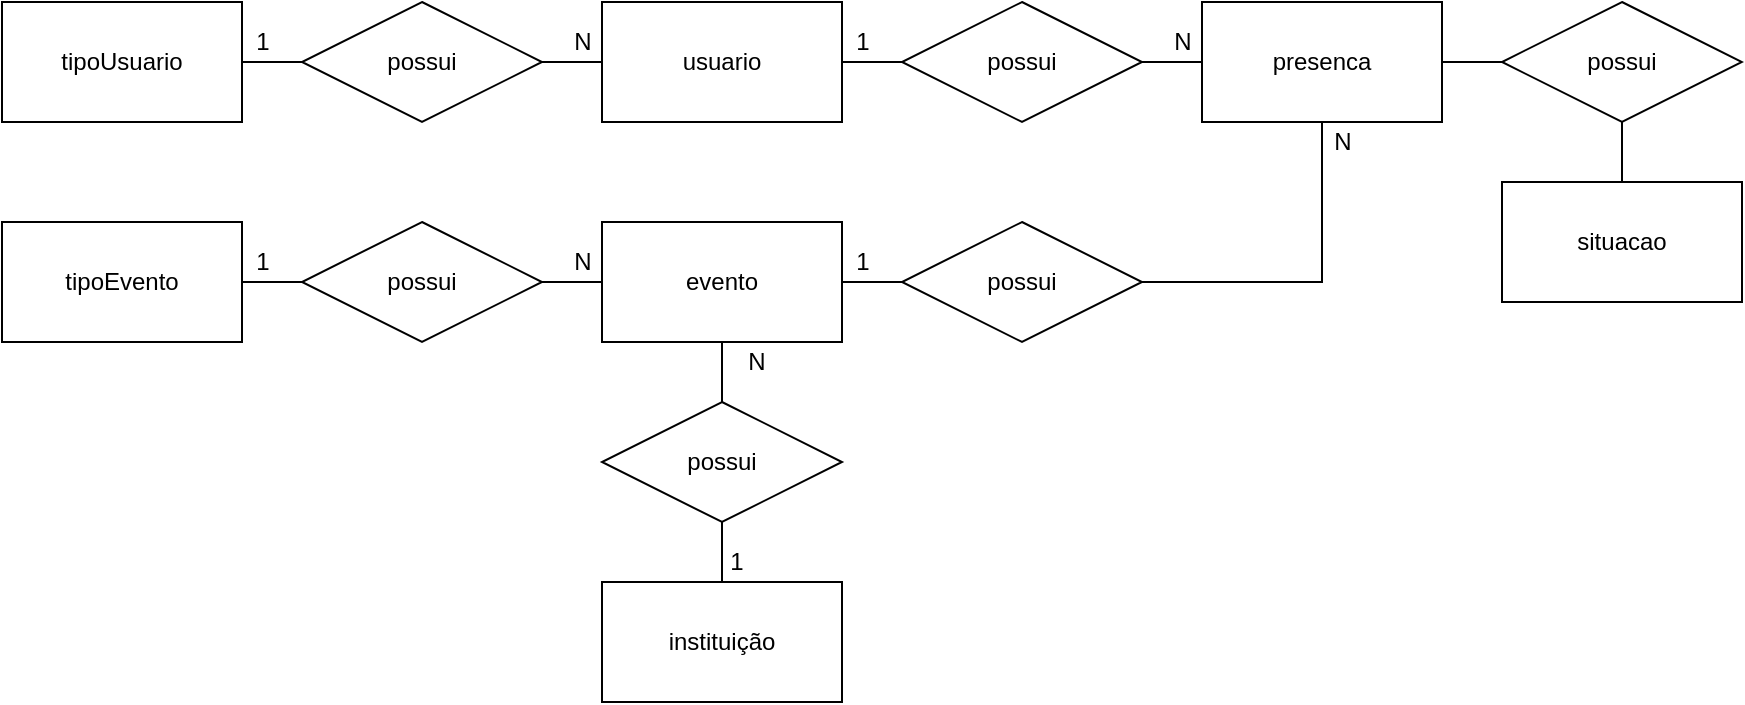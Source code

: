 <mxfile version="14.9.7" type="device" pages="2"><diagram id="OVCBYXw9GIS0_Fwpm_aB" name="Conceitual"><mxGraphModel dx="1865" dy="1748" grid="1" gridSize="10" guides="1" tooltips="1" connect="1" arrows="1" fold="1" page="1" pageScale="1" pageWidth="827" pageHeight="1169" math="0" shadow="0"><root><mxCell id="0"/><mxCell id="1" parent="0"/><mxCell id="I7PCvcu29CiLk2IjGorm-7" style="edgeStyle=orthogonalEdgeStyle;rounded=0;orthogonalLoop=1;jettySize=auto;html=1;startArrow=none;startFill=0;endArrow=none;endFill=0;" edge="1" parent="1" source="I7PCvcu29CiLk2IjGorm-1" target="I7PCvcu29CiLk2IjGorm-3"><mxGeometry relative="1" as="geometry"/></mxCell><mxCell id="I7PCvcu29CiLk2IjGorm-1" value="tipoUsuario" style="rounded=0;whiteSpace=wrap;html=1;" vertex="1" parent="1"><mxGeometry x="-780" y="-1030" width="120" height="60" as="geometry"/></mxCell><mxCell id="I7PCvcu29CiLk2IjGorm-21" style="edgeStyle=orthogonalEdgeStyle;rounded=0;orthogonalLoop=1;jettySize=auto;html=1;startArrow=none;startFill=0;endArrow=none;endFill=0;" edge="1" parent="1" source="I7PCvcu29CiLk2IjGorm-2" target="I7PCvcu29CiLk2IjGorm-18"><mxGeometry relative="1" as="geometry"/></mxCell><mxCell id="I7PCvcu29CiLk2IjGorm-2" value="usuario" style="rounded=0;whiteSpace=wrap;html=1;" vertex="1" parent="1"><mxGeometry x="-480" y="-1030" width="120" height="60" as="geometry"/></mxCell><mxCell id="I7PCvcu29CiLk2IjGorm-5" style="edgeStyle=orthogonalEdgeStyle;rounded=0;orthogonalLoop=1;jettySize=auto;html=1;endArrow=none;endFill=0;" edge="1" parent="1" source="I7PCvcu29CiLk2IjGorm-3" target="I7PCvcu29CiLk2IjGorm-2"><mxGeometry relative="1" as="geometry"/></mxCell><mxCell id="I7PCvcu29CiLk2IjGorm-3" value="possui" style="shape=rhombus;perimeter=rhombusPerimeter;whiteSpace=wrap;html=1;align=center;" vertex="1" parent="1"><mxGeometry x="-630" y="-1030" width="120" height="60" as="geometry"/></mxCell><mxCell id="I7PCvcu29CiLk2IjGorm-11" style="edgeStyle=orthogonalEdgeStyle;rounded=0;orthogonalLoop=1;jettySize=auto;html=1;entryX=0;entryY=0.5;entryDx=0;entryDy=0;startArrow=none;startFill=0;endArrow=none;endFill=0;" edge="1" parent="1" source="I7PCvcu29CiLk2IjGorm-8" target="I7PCvcu29CiLk2IjGorm-9"><mxGeometry relative="1" as="geometry"/></mxCell><mxCell id="I7PCvcu29CiLk2IjGorm-8" value="tipoEvento" style="rounded=0;whiteSpace=wrap;html=1;" vertex="1" parent="1"><mxGeometry x="-780" y="-920" width="120" height="60" as="geometry"/></mxCell><mxCell id="I7PCvcu29CiLk2IjGorm-12" style="edgeStyle=orthogonalEdgeStyle;rounded=0;orthogonalLoop=1;jettySize=auto;html=1;startArrow=none;startFill=0;endArrow=none;endFill=0;" edge="1" parent="1" source="I7PCvcu29CiLk2IjGorm-9" target="I7PCvcu29CiLk2IjGorm-10"><mxGeometry relative="1" as="geometry"/></mxCell><mxCell id="I7PCvcu29CiLk2IjGorm-9" value="possui" style="shape=rhombus;perimeter=rhombusPerimeter;whiteSpace=wrap;html=1;align=center;" vertex="1" parent="1"><mxGeometry x="-630" y="-920" width="120" height="60" as="geometry"/></mxCell><mxCell id="I7PCvcu29CiLk2IjGorm-16" style="edgeStyle=orthogonalEdgeStyle;rounded=0;orthogonalLoop=1;jettySize=auto;html=1;startArrow=none;startFill=0;endArrow=none;endFill=0;" edge="1" parent="1" source="I7PCvcu29CiLk2IjGorm-10" target="I7PCvcu29CiLk2IjGorm-13"><mxGeometry relative="1" as="geometry"/></mxCell><mxCell id="I7PCvcu29CiLk2IjGorm-22" style="edgeStyle=orthogonalEdgeStyle;rounded=0;orthogonalLoop=1;jettySize=auto;html=1;startArrow=none;startFill=0;endArrow=none;endFill=0;" edge="1" parent="1" source="I7PCvcu29CiLk2IjGorm-10" target="I7PCvcu29CiLk2IjGorm-19"><mxGeometry relative="1" as="geometry"/></mxCell><mxCell id="I7PCvcu29CiLk2IjGorm-10" value="evento" style="rounded=0;whiteSpace=wrap;html=1;" vertex="1" parent="1"><mxGeometry x="-480" y="-920" width="120" height="60" as="geometry"/></mxCell><mxCell id="I7PCvcu29CiLk2IjGorm-17" style="edgeStyle=orthogonalEdgeStyle;rounded=0;orthogonalLoop=1;jettySize=auto;html=1;startArrow=none;startFill=0;endArrow=none;endFill=0;" edge="1" parent="1" source="I7PCvcu29CiLk2IjGorm-13" target="I7PCvcu29CiLk2IjGorm-14"><mxGeometry relative="1" as="geometry"/></mxCell><mxCell id="I7PCvcu29CiLk2IjGorm-13" value="possui" style="shape=rhombus;perimeter=rhombusPerimeter;whiteSpace=wrap;html=1;align=center;" vertex="1" parent="1"><mxGeometry x="-480" y="-830" width="120" height="60" as="geometry"/></mxCell><mxCell id="I7PCvcu29CiLk2IjGorm-14" value="instituição" style="rounded=0;whiteSpace=wrap;html=1;" vertex="1" parent="1"><mxGeometry x="-480" y="-740" width="120" height="60" as="geometry"/></mxCell><mxCell id="I7PCvcu29CiLk2IjGorm-24" style="edgeStyle=orthogonalEdgeStyle;rounded=0;orthogonalLoop=1;jettySize=auto;html=1;startArrow=none;startFill=0;endArrow=none;endFill=0;" edge="1" parent="1" source="I7PCvcu29CiLk2IjGorm-18" target="I7PCvcu29CiLk2IjGorm-23"><mxGeometry relative="1" as="geometry"/></mxCell><mxCell id="I7PCvcu29CiLk2IjGorm-18" value="possui" style="shape=rhombus;perimeter=rhombusPerimeter;whiteSpace=wrap;html=1;align=center;" vertex="1" parent="1"><mxGeometry x="-330" y="-1030" width="120" height="60" as="geometry"/></mxCell><mxCell id="I7PCvcu29CiLk2IjGorm-19" value="possui" style="shape=rhombus;perimeter=rhombusPerimeter;whiteSpace=wrap;html=1;align=center;" vertex="1" parent="1"><mxGeometry x="-330" y="-920" width="120" height="60" as="geometry"/></mxCell><mxCell id="I7PCvcu29CiLk2IjGorm-25" style="edgeStyle=orthogonalEdgeStyle;rounded=0;orthogonalLoop=1;jettySize=auto;html=1;entryX=1;entryY=0.5;entryDx=0;entryDy=0;startArrow=none;startFill=0;endArrow=none;endFill=0;" edge="1" parent="1" source="I7PCvcu29CiLk2IjGorm-23" target="I7PCvcu29CiLk2IjGorm-19"><mxGeometry relative="1" as="geometry"><Array as="points"><mxPoint x="-120" y="-890"/></Array></mxGeometry></mxCell><mxCell id="I7PCvcu29CiLk2IjGorm-38" style="edgeStyle=orthogonalEdgeStyle;rounded=0;orthogonalLoop=1;jettySize=auto;html=1;startArrow=none;startFill=0;endArrow=none;endFill=0;" edge="1" parent="1" source="I7PCvcu29CiLk2IjGorm-23" target="I7PCvcu29CiLk2IjGorm-36"><mxGeometry relative="1" as="geometry"/></mxCell><mxCell id="I7PCvcu29CiLk2IjGorm-23" value="presenca" style="rounded=0;whiteSpace=wrap;html=1;" vertex="1" parent="1"><mxGeometry x="-180" y="-1030" width="120" height="60" as="geometry"/></mxCell><mxCell id="I7PCvcu29CiLk2IjGorm-26" value="1" style="text;html=1;align=center;verticalAlign=middle;resizable=0;points=[];autosize=1;strokeColor=none;" vertex="1" parent="1"><mxGeometry x="-660" y="-1020" width="20" height="20" as="geometry"/></mxCell><mxCell id="I7PCvcu29CiLk2IjGorm-27" value="1" style="text;html=1;align=center;verticalAlign=middle;resizable=0;points=[];autosize=1;strokeColor=none;" vertex="1" parent="1"><mxGeometry x="-660" y="-910" width="20" height="20" as="geometry"/></mxCell><mxCell id="I7PCvcu29CiLk2IjGorm-28" value="1" style="text;html=1;align=center;verticalAlign=middle;resizable=0;points=[];autosize=1;strokeColor=none;" vertex="1" parent="1"><mxGeometry x="-360" y="-1020" width="20" height="20" as="geometry"/></mxCell><mxCell id="I7PCvcu29CiLk2IjGorm-29" value="1" style="text;html=1;align=center;verticalAlign=middle;resizable=0;points=[];autosize=1;strokeColor=none;" vertex="1" parent="1"><mxGeometry x="-423" y="-760" width="20" height="20" as="geometry"/></mxCell><mxCell id="I7PCvcu29CiLk2IjGorm-30" value="1" style="text;html=1;align=center;verticalAlign=middle;resizable=0;points=[];autosize=1;strokeColor=none;" vertex="1" parent="1"><mxGeometry x="-360" y="-910" width="20" height="20" as="geometry"/></mxCell><mxCell id="I7PCvcu29CiLk2IjGorm-31" value="N" style="text;html=1;align=center;verticalAlign=middle;resizable=0;points=[];autosize=1;strokeColor=none;" vertex="1" parent="1"><mxGeometry x="-500" y="-1020" width="20" height="20" as="geometry"/></mxCell><mxCell id="I7PCvcu29CiLk2IjGorm-32" value="N" style="text;html=1;align=center;verticalAlign=middle;resizable=0;points=[];autosize=1;strokeColor=none;" vertex="1" parent="1"><mxGeometry x="-500" y="-910" width="20" height="20" as="geometry"/></mxCell><mxCell id="I7PCvcu29CiLk2IjGorm-33" value="N" style="text;html=1;align=center;verticalAlign=middle;resizable=0;points=[];autosize=1;strokeColor=none;" vertex="1" parent="1"><mxGeometry x="-200" y="-1020" width="20" height="20" as="geometry"/></mxCell><mxCell id="I7PCvcu29CiLk2IjGorm-34" value="N" style="text;html=1;align=center;verticalAlign=middle;resizable=0;points=[];autosize=1;strokeColor=none;" vertex="1" parent="1"><mxGeometry x="-120" y="-970" width="20" height="20" as="geometry"/></mxCell><mxCell id="I7PCvcu29CiLk2IjGorm-35" value="N" style="text;html=1;align=center;verticalAlign=middle;resizable=0;points=[];autosize=1;strokeColor=none;" vertex="1" parent="1"><mxGeometry x="-413" y="-860" width="20" height="20" as="geometry"/></mxCell><mxCell id="I7PCvcu29CiLk2IjGorm-41" style="edgeStyle=orthogonalEdgeStyle;rounded=0;orthogonalLoop=1;jettySize=auto;html=1;entryX=0.5;entryY=0;entryDx=0;entryDy=0;startArrow=none;startFill=0;endArrow=none;endFill=0;" edge="1" parent="1" source="I7PCvcu29CiLk2IjGorm-36" target="I7PCvcu29CiLk2IjGorm-37"><mxGeometry relative="1" as="geometry"/></mxCell><mxCell id="I7PCvcu29CiLk2IjGorm-36" value="possui" style="shape=rhombus;perimeter=rhombusPerimeter;whiteSpace=wrap;html=1;align=center;" vertex="1" parent="1"><mxGeometry x="-30" y="-1030" width="120" height="60" as="geometry"/></mxCell><mxCell id="I7PCvcu29CiLk2IjGorm-37" value="situacao" style="rounded=0;whiteSpace=wrap;html=1;" vertex="1" parent="1"><mxGeometry x="-30" y="-940" width="120" height="60" as="geometry"/></mxCell></root></mxGraphModel></diagram><diagram id="pmMowxB2CJDX6UF_KXZ-" name="Lógico"><mxGraphModel dx="1038" dy="579" grid="1" gridSize="10" guides="1" tooltips="1" connect="1" arrows="1" fold="1" page="1" pageScale="1" pageWidth="827" pageHeight="1169" math="0" shadow="0"><root><mxCell id="acfCEsJyrMvzLSoOo8cJ-0"/><mxCell id="acfCEsJyrMvzLSoOo8cJ-1" parent="acfCEsJyrMvzLSoOo8cJ-0"/><mxCell id="M2dibJpY7dbZSWDyvxtw-0" value="tipoUsuario" style="shape=table;startSize=30;container=1;collapsible=1;childLayout=tableLayout;fixedRows=1;rowLines=0;fontStyle=1;align=center;resizeLast=1;" vertex="1" parent="acfCEsJyrMvzLSoOo8cJ-1"><mxGeometry x="60" y="80" width="180" height="100" as="geometry"/></mxCell><mxCell id="M2dibJpY7dbZSWDyvxtw-1" value="" style="shape=partialRectangle;collapsible=0;dropTarget=0;pointerEvents=0;fillColor=none;top=0;left=0;bottom=1;right=0;points=[[0,0.5],[1,0.5]];portConstraint=eastwest;" vertex="1" parent="M2dibJpY7dbZSWDyvxtw-0"><mxGeometry y="30" width="180" height="30" as="geometry"/></mxCell><mxCell id="M2dibJpY7dbZSWDyvxtw-2" value="PK" style="shape=partialRectangle;connectable=0;fillColor=none;top=0;left=0;bottom=0;right=0;fontStyle=1;overflow=hidden;" vertex="1" parent="M2dibJpY7dbZSWDyvxtw-1"><mxGeometry width="30" height="30" as="geometry"/></mxCell><mxCell id="M2dibJpY7dbZSWDyvxtw-3" value="idTipoUsuario" style="shape=partialRectangle;connectable=0;fillColor=none;top=0;left=0;bottom=0;right=0;align=left;spacingLeft=6;fontStyle=5;overflow=hidden;" vertex="1" parent="M2dibJpY7dbZSWDyvxtw-1"><mxGeometry x="30" width="150" height="30" as="geometry"/></mxCell><mxCell id="M2dibJpY7dbZSWDyvxtw-4" value="" style="shape=partialRectangle;collapsible=0;dropTarget=0;pointerEvents=0;fillColor=none;top=0;left=0;bottom=0;right=0;points=[[0,0.5],[1,0.5]];portConstraint=eastwest;" vertex="1" parent="M2dibJpY7dbZSWDyvxtw-0"><mxGeometry y="60" width="180" height="30" as="geometry"/></mxCell><mxCell id="M2dibJpY7dbZSWDyvxtw-5" value="" style="shape=partialRectangle;connectable=0;fillColor=none;top=0;left=0;bottom=0;right=0;editable=1;overflow=hidden;" vertex="1" parent="M2dibJpY7dbZSWDyvxtw-4"><mxGeometry width="30" height="30" as="geometry"/></mxCell><mxCell id="M2dibJpY7dbZSWDyvxtw-6" value="tituloUsuario" style="shape=partialRectangle;connectable=0;fillColor=none;top=0;left=0;bottom=0;right=0;align=left;spacingLeft=6;overflow=hidden;" vertex="1" parent="M2dibJpY7dbZSWDyvxtw-4"><mxGeometry x="30" width="150" height="30" as="geometry"/></mxCell><mxCell id="M2dibJpY7dbZSWDyvxtw-13" value="usuario" style="shape=table;startSize=30;container=1;collapsible=1;childLayout=tableLayout;fixedRows=1;rowLines=0;fontStyle=1;align=center;resizeLast=1;" vertex="1" parent="acfCEsJyrMvzLSoOo8cJ-1"><mxGeometry x="280" y="80" width="180" height="190" as="geometry"/></mxCell><mxCell id="M2dibJpY7dbZSWDyvxtw-14" value="" style="shape=partialRectangle;collapsible=0;dropTarget=0;pointerEvents=0;fillColor=none;top=0;left=0;bottom=1;right=0;points=[[0,0.5],[1,0.5]];portConstraint=eastwest;" vertex="1" parent="M2dibJpY7dbZSWDyvxtw-13"><mxGeometry y="30" width="180" height="30" as="geometry"/></mxCell><mxCell id="M2dibJpY7dbZSWDyvxtw-15" value="PK" style="shape=partialRectangle;connectable=0;fillColor=none;top=0;left=0;bottom=0;right=0;fontStyle=1;overflow=hidden;" vertex="1" parent="M2dibJpY7dbZSWDyvxtw-14"><mxGeometry width="30" height="30" as="geometry"/></mxCell><mxCell id="M2dibJpY7dbZSWDyvxtw-16" value="idUsuario" style="shape=partialRectangle;connectable=0;fillColor=none;top=0;left=0;bottom=0;right=0;align=left;spacingLeft=6;fontStyle=5;overflow=hidden;" vertex="1" parent="M2dibJpY7dbZSWDyvxtw-14"><mxGeometry x="30" width="150" height="30" as="geometry"/></mxCell><mxCell id="M2dibJpY7dbZSWDyvxtw-26" style="shape=partialRectangle;collapsible=0;dropTarget=0;pointerEvents=0;fillColor=none;top=0;left=0;bottom=1;right=0;points=[[0,0.5],[1,0.5]];portConstraint=eastwest;" vertex="1" parent="M2dibJpY7dbZSWDyvxtw-13"><mxGeometry y="60" width="180" height="30" as="geometry"/></mxCell><mxCell id="M2dibJpY7dbZSWDyvxtw-27" value="FK" style="shape=partialRectangle;connectable=0;fillColor=none;top=0;left=0;bottom=0;right=0;fontStyle=1;overflow=hidden;" vertex="1" parent="M2dibJpY7dbZSWDyvxtw-26"><mxGeometry width="30" height="30" as="geometry"/></mxCell><mxCell id="M2dibJpY7dbZSWDyvxtw-28" value="idTipoUsuario" style="shape=partialRectangle;connectable=0;fillColor=none;top=0;left=0;bottom=0;right=0;align=left;spacingLeft=6;fontStyle=5;overflow=hidden;" vertex="1" parent="M2dibJpY7dbZSWDyvxtw-26"><mxGeometry x="30" width="150" height="30" as="geometry"/></mxCell><mxCell id="M2dibJpY7dbZSWDyvxtw-17" value="" style="shape=partialRectangle;collapsible=0;dropTarget=0;pointerEvents=0;fillColor=none;top=0;left=0;bottom=0;right=0;points=[[0,0.5],[1,0.5]];portConstraint=eastwest;" vertex="1" parent="M2dibJpY7dbZSWDyvxtw-13"><mxGeometry y="90" width="180" height="30" as="geometry"/></mxCell><mxCell id="M2dibJpY7dbZSWDyvxtw-18" value="" style="shape=partialRectangle;connectable=0;fillColor=none;top=0;left=0;bottom=0;right=0;editable=1;overflow=hidden;" vertex="1" parent="M2dibJpY7dbZSWDyvxtw-17"><mxGeometry width="30" height="30" as="geometry"/></mxCell><mxCell id="M2dibJpY7dbZSWDyvxtw-19" value="nomeUsuario" style="shape=partialRectangle;connectable=0;fillColor=none;top=0;left=0;bottom=0;right=0;align=left;spacingLeft=6;overflow=hidden;" vertex="1" parent="M2dibJpY7dbZSWDyvxtw-17"><mxGeometry x="30" width="150" height="30" as="geometry"/></mxCell><mxCell id="M2dibJpY7dbZSWDyvxtw-20" value="" style="shape=partialRectangle;collapsible=0;dropTarget=0;pointerEvents=0;fillColor=none;top=0;left=0;bottom=0;right=0;points=[[0,0.5],[1,0.5]];portConstraint=eastwest;" vertex="1" parent="M2dibJpY7dbZSWDyvxtw-13"><mxGeometry y="120" width="180" height="30" as="geometry"/></mxCell><mxCell id="M2dibJpY7dbZSWDyvxtw-21" value="" style="shape=partialRectangle;connectable=0;fillColor=none;top=0;left=0;bottom=0;right=0;editable=1;overflow=hidden;" vertex="1" parent="M2dibJpY7dbZSWDyvxtw-20"><mxGeometry width="30" height="30" as="geometry"/></mxCell><mxCell id="M2dibJpY7dbZSWDyvxtw-22" value="email" style="shape=partialRectangle;connectable=0;fillColor=none;top=0;left=0;bottom=0;right=0;align=left;spacingLeft=6;overflow=hidden;" vertex="1" parent="M2dibJpY7dbZSWDyvxtw-20"><mxGeometry x="30" width="150" height="30" as="geometry"/></mxCell><mxCell id="M2dibJpY7dbZSWDyvxtw-23" value="" style="shape=partialRectangle;collapsible=0;dropTarget=0;pointerEvents=0;fillColor=none;top=0;left=0;bottom=0;right=0;points=[[0,0.5],[1,0.5]];portConstraint=eastwest;" vertex="1" parent="M2dibJpY7dbZSWDyvxtw-13"><mxGeometry y="150" width="180" height="30" as="geometry"/></mxCell><mxCell id="M2dibJpY7dbZSWDyvxtw-24" value="" style="shape=partialRectangle;connectable=0;fillColor=none;top=0;left=0;bottom=0;right=0;editable=1;overflow=hidden;" vertex="1" parent="M2dibJpY7dbZSWDyvxtw-23"><mxGeometry width="30" height="30" as="geometry"/></mxCell><mxCell id="M2dibJpY7dbZSWDyvxtw-25" value="senha" style="shape=partialRectangle;connectable=0;fillColor=none;top=0;left=0;bottom=0;right=0;align=left;spacingLeft=6;overflow=hidden;" vertex="1" parent="M2dibJpY7dbZSWDyvxtw-23"><mxGeometry x="30" width="150" height="30" as="geometry"/></mxCell><mxCell id="M2dibJpY7dbZSWDyvxtw-29" value="presenca" style="shape=table;startSize=30;container=1;collapsible=1;childLayout=tableLayout;fixedRows=1;rowLines=0;fontStyle=1;align=center;resizeLast=1;" vertex="1" parent="acfCEsJyrMvzLSoOo8cJ-1"><mxGeometry x="510" y="80" width="180" height="160" as="geometry"/></mxCell><mxCell id="M2dibJpY7dbZSWDyvxtw-30" value="" style="shape=partialRectangle;collapsible=0;dropTarget=0;pointerEvents=0;fillColor=none;top=0;left=0;bottom=1;right=0;points=[[0,0.5],[1,0.5]];portConstraint=eastwest;" vertex="1" parent="M2dibJpY7dbZSWDyvxtw-29"><mxGeometry y="30" width="180" height="30" as="geometry"/></mxCell><mxCell id="M2dibJpY7dbZSWDyvxtw-31" value="PK" style="shape=partialRectangle;connectable=0;fillColor=none;top=0;left=0;bottom=0;right=0;fontStyle=1;overflow=hidden;" vertex="1" parent="M2dibJpY7dbZSWDyvxtw-30"><mxGeometry width="30" height="30" as="geometry"/></mxCell><mxCell id="M2dibJpY7dbZSWDyvxtw-32" value="idTipoUsuario" style="shape=partialRectangle;connectable=0;fillColor=none;top=0;left=0;bottom=0;right=0;align=left;spacingLeft=6;fontStyle=5;overflow=hidden;" vertex="1" parent="M2dibJpY7dbZSWDyvxtw-30"><mxGeometry x="30" width="150" height="30" as="geometry"/></mxCell><mxCell id="M2dibJpY7dbZSWDyvxtw-83" style="shape=partialRectangle;collapsible=0;dropTarget=0;pointerEvents=0;fillColor=none;top=0;left=0;bottom=1;right=0;points=[[0,0.5],[1,0.5]];portConstraint=eastwest;" vertex="1" parent="M2dibJpY7dbZSWDyvxtw-29"><mxGeometry y="60" width="180" height="30" as="geometry"/></mxCell><mxCell id="M2dibJpY7dbZSWDyvxtw-84" value="FK" style="shape=partialRectangle;connectable=0;fillColor=none;top=0;left=0;bottom=0;right=0;fontStyle=1;overflow=hidden;" vertex="1" parent="M2dibJpY7dbZSWDyvxtw-83"><mxGeometry width="30" height="30" as="geometry"/></mxCell><mxCell id="M2dibJpY7dbZSWDyvxtw-85" value="idUsuario" style="shape=partialRectangle;connectable=0;fillColor=none;top=0;left=0;bottom=0;right=0;align=left;spacingLeft=6;fontStyle=5;overflow=hidden;" vertex="1" parent="M2dibJpY7dbZSWDyvxtw-83"><mxGeometry x="30" width="150" height="30" as="geometry"/></mxCell><mxCell id="M2dibJpY7dbZSWDyvxtw-86" style="shape=partialRectangle;collapsible=0;dropTarget=0;pointerEvents=0;fillColor=none;top=0;left=0;bottom=1;right=0;points=[[0,0.5],[1,0.5]];portConstraint=eastwest;" vertex="1" parent="M2dibJpY7dbZSWDyvxtw-29"><mxGeometry y="90" width="180" height="30" as="geometry"/></mxCell><mxCell id="M2dibJpY7dbZSWDyvxtw-87" value="FK" style="shape=partialRectangle;connectable=0;fillColor=none;top=0;left=0;bottom=0;right=0;fontStyle=1;overflow=hidden;" vertex="1" parent="M2dibJpY7dbZSWDyvxtw-86"><mxGeometry width="30" height="30" as="geometry"/></mxCell><mxCell id="M2dibJpY7dbZSWDyvxtw-88" value="idEvento" style="shape=partialRectangle;connectable=0;fillColor=none;top=0;left=0;bottom=0;right=0;align=left;spacingLeft=6;fontStyle=5;overflow=hidden;" vertex="1" parent="M2dibJpY7dbZSWDyvxtw-86"><mxGeometry x="30" width="150" height="30" as="geometry"/></mxCell><mxCell id="M2dibJpY7dbZSWDyvxtw-89" style="shape=partialRectangle;collapsible=0;dropTarget=0;pointerEvents=0;fillColor=none;top=0;left=0;bottom=1;right=0;points=[[0,0.5],[1,0.5]];portConstraint=eastwest;" vertex="1" parent="M2dibJpY7dbZSWDyvxtw-29"><mxGeometry y="120" width="180" height="30" as="geometry"/></mxCell><mxCell id="M2dibJpY7dbZSWDyvxtw-90" value="FK" style="shape=partialRectangle;connectable=0;fillColor=none;top=0;left=0;bottom=0;right=0;fontStyle=1;overflow=hidden;" vertex="1" parent="M2dibJpY7dbZSWDyvxtw-89"><mxGeometry width="30" height="30" as="geometry"/></mxCell><mxCell id="M2dibJpY7dbZSWDyvxtw-91" value="idSituacao" style="shape=partialRectangle;connectable=0;fillColor=none;top=0;left=0;bottom=0;right=0;align=left;spacingLeft=6;fontStyle=5;overflow=hidden;" vertex="1" parent="M2dibJpY7dbZSWDyvxtw-89"><mxGeometry x="30" width="150" height="30" as="geometry"/></mxCell><mxCell id="M2dibJpY7dbZSWDyvxtw-36" value="evento" style="shape=table;startSize=30;container=1;collapsible=1;childLayout=tableLayout;fixedRows=1;rowLines=0;fontStyle=1;align=center;resizeLast=1;" vertex="1" parent="acfCEsJyrMvzLSoOo8cJ-1"><mxGeometry x="280" y="310" width="180" height="250" as="geometry"/></mxCell><mxCell id="M2dibJpY7dbZSWDyvxtw-37" value="" style="shape=partialRectangle;collapsible=0;dropTarget=0;pointerEvents=0;fillColor=none;top=0;left=0;bottom=1;right=0;points=[[0,0.5],[1,0.5]];portConstraint=eastwest;" vertex="1" parent="M2dibJpY7dbZSWDyvxtw-36"><mxGeometry y="30" width="180" height="30" as="geometry"/></mxCell><mxCell id="M2dibJpY7dbZSWDyvxtw-38" value="PK" style="shape=partialRectangle;connectable=0;fillColor=none;top=0;left=0;bottom=0;right=0;fontStyle=1;overflow=hidden;" vertex="1" parent="M2dibJpY7dbZSWDyvxtw-37"><mxGeometry width="30" height="30" as="geometry"/></mxCell><mxCell id="M2dibJpY7dbZSWDyvxtw-39" value="idEvento" style="shape=partialRectangle;connectable=0;fillColor=none;top=0;left=0;bottom=0;right=0;align=left;spacingLeft=6;fontStyle=5;overflow=hidden;" vertex="1" parent="M2dibJpY7dbZSWDyvxtw-37"><mxGeometry x="30" width="150" height="30" as="geometry"/></mxCell><mxCell id="M2dibJpY7dbZSWDyvxtw-40" style="shape=partialRectangle;collapsible=0;dropTarget=0;pointerEvents=0;fillColor=none;top=0;left=0;bottom=1;right=0;points=[[0,0.5],[1,0.5]];portConstraint=eastwest;" vertex="1" parent="M2dibJpY7dbZSWDyvxtw-36"><mxGeometry y="60" width="180" height="30" as="geometry"/></mxCell><mxCell id="M2dibJpY7dbZSWDyvxtw-41" value="FK" style="shape=partialRectangle;connectable=0;fillColor=none;top=0;left=0;bottom=0;right=0;fontStyle=1;overflow=hidden;" vertex="1" parent="M2dibJpY7dbZSWDyvxtw-40"><mxGeometry width="30" height="30" as="geometry"/></mxCell><mxCell id="M2dibJpY7dbZSWDyvxtw-42" value="idTipoEvento" style="shape=partialRectangle;connectable=0;fillColor=none;top=0;left=0;bottom=0;right=0;align=left;spacingLeft=6;fontStyle=5;overflow=hidden;" vertex="1" parent="M2dibJpY7dbZSWDyvxtw-40"><mxGeometry x="30" width="150" height="30" as="geometry"/></mxCell><mxCell id="M2dibJpY7dbZSWDyvxtw-70" style="shape=partialRectangle;collapsible=0;dropTarget=0;pointerEvents=0;fillColor=none;top=0;left=0;bottom=1;right=0;points=[[0,0.5],[1,0.5]];portConstraint=eastwest;" vertex="1" parent="M2dibJpY7dbZSWDyvxtw-36"><mxGeometry y="90" width="180" height="30" as="geometry"/></mxCell><mxCell id="M2dibJpY7dbZSWDyvxtw-71" value="FK" style="shape=partialRectangle;connectable=0;fillColor=none;top=0;left=0;bottom=0;right=0;fontStyle=1;overflow=hidden;" vertex="1" parent="M2dibJpY7dbZSWDyvxtw-70"><mxGeometry width="30" height="30" as="geometry"/></mxCell><mxCell id="M2dibJpY7dbZSWDyvxtw-72" value="idInstituicao" style="shape=partialRectangle;connectable=0;fillColor=none;top=0;left=0;bottom=0;right=0;align=left;spacingLeft=6;fontStyle=5;overflow=hidden;" vertex="1" parent="M2dibJpY7dbZSWDyvxtw-70"><mxGeometry x="30" width="150" height="30" as="geometry"/></mxCell><mxCell id="M2dibJpY7dbZSWDyvxtw-43" value="" style="shape=partialRectangle;collapsible=0;dropTarget=0;pointerEvents=0;fillColor=none;top=0;left=0;bottom=0;right=0;points=[[0,0.5],[1,0.5]];portConstraint=eastwest;" vertex="1" parent="M2dibJpY7dbZSWDyvxtw-36"><mxGeometry y="120" width="180" height="30" as="geometry"/></mxCell><mxCell id="M2dibJpY7dbZSWDyvxtw-44" value="" style="shape=partialRectangle;connectable=0;fillColor=none;top=0;left=0;bottom=0;right=0;editable=1;overflow=hidden;" vertex="1" parent="M2dibJpY7dbZSWDyvxtw-43"><mxGeometry width="30" height="30" as="geometry"/></mxCell><mxCell id="M2dibJpY7dbZSWDyvxtw-45" value="nomeEvento" style="shape=partialRectangle;connectable=0;fillColor=none;top=0;left=0;bottom=0;right=0;align=left;spacingLeft=6;overflow=hidden;" vertex="1" parent="M2dibJpY7dbZSWDyvxtw-43"><mxGeometry x="30" width="150" height="30" as="geometry"/></mxCell><mxCell id="M2dibJpY7dbZSWDyvxtw-46" value="" style="shape=partialRectangle;collapsible=0;dropTarget=0;pointerEvents=0;fillColor=none;top=0;left=0;bottom=0;right=0;points=[[0,0.5],[1,0.5]];portConstraint=eastwest;" vertex="1" parent="M2dibJpY7dbZSWDyvxtw-36"><mxGeometry y="150" width="180" height="30" as="geometry"/></mxCell><mxCell id="M2dibJpY7dbZSWDyvxtw-47" value="" style="shape=partialRectangle;connectable=0;fillColor=none;top=0;left=0;bottom=0;right=0;editable=1;overflow=hidden;" vertex="1" parent="M2dibJpY7dbZSWDyvxtw-46"><mxGeometry width="30" height="30" as="geometry"/></mxCell><mxCell id="M2dibJpY7dbZSWDyvxtw-48" value="descricao" style="shape=partialRectangle;connectable=0;fillColor=none;top=0;left=0;bottom=0;right=0;align=left;spacingLeft=6;overflow=hidden;" vertex="1" parent="M2dibJpY7dbZSWDyvxtw-46"><mxGeometry x="30" width="150" height="30" as="geometry"/></mxCell><mxCell id="M2dibJpY7dbZSWDyvxtw-49" value="" style="shape=partialRectangle;collapsible=0;dropTarget=0;pointerEvents=0;fillColor=none;top=0;left=0;bottom=0;right=0;points=[[0,0.5],[1,0.5]];portConstraint=eastwest;" vertex="1" parent="M2dibJpY7dbZSWDyvxtw-36"><mxGeometry y="180" width="180" height="30" as="geometry"/></mxCell><mxCell id="M2dibJpY7dbZSWDyvxtw-50" value="" style="shape=partialRectangle;connectable=0;fillColor=none;top=0;left=0;bottom=0;right=0;editable=1;overflow=hidden;" vertex="1" parent="M2dibJpY7dbZSWDyvxtw-49"><mxGeometry width="30" height="30" as="geometry"/></mxCell><mxCell id="M2dibJpY7dbZSWDyvxtw-51" value="dataEvento" style="shape=partialRectangle;connectable=0;fillColor=none;top=0;left=0;bottom=0;right=0;align=left;spacingLeft=6;overflow=hidden;" vertex="1" parent="M2dibJpY7dbZSWDyvxtw-49"><mxGeometry x="30" width="150" height="30" as="geometry"/></mxCell><mxCell id="M2dibJpY7dbZSWDyvxtw-73" style="shape=partialRectangle;collapsible=0;dropTarget=0;pointerEvents=0;fillColor=none;top=0;left=0;bottom=0;right=0;points=[[0,0.5],[1,0.5]];portConstraint=eastwest;" vertex="1" parent="M2dibJpY7dbZSWDyvxtw-36"><mxGeometry y="210" width="180" height="30" as="geometry"/></mxCell><mxCell id="M2dibJpY7dbZSWDyvxtw-74" style="shape=partialRectangle;connectable=0;fillColor=none;top=0;left=0;bottom=0;right=0;editable=1;overflow=hidden;" vertex="1" parent="M2dibJpY7dbZSWDyvxtw-73"><mxGeometry width="30" height="30" as="geometry"/></mxCell><mxCell id="M2dibJpY7dbZSWDyvxtw-75" value="acessoLivre" style="shape=partialRectangle;connectable=0;fillColor=none;top=0;left=0;bottom=0;right=0;align=left;spacingLeft=6;overflow=hidden;" vertex="1" parent="M2dibJpY7dbZSWDyvxtw-73"><mxGeometry x="30" width="150" height="30" as="geometry"/></mxCell><mxCell id="M2dibJpY7dbZSWDyvxtw-76" value="tipoevento" style="shape=table;startSize=30;container=1;collapsible=1;childLayout=tableLayout;fixedRows=1;rowLines=0;fontStyle=1;align=center;resizeLast=1;" vertex="1" parent="acfCEsJyrMvzLSoOo8cJ-1"><mxGeometry x="60" y="310" width="180" height="100" as="geometry"/></mxCell><mxCell id="M2dibJpY7dbZSWDyvxtw-77" value="" style="shape=partialRectangle;collapsible=0;dropTarget=0;pointerEvents=0;fillColor=none;top=0;left=0;bottom=1;right=0;points=[[0,0.5],[1,0.5]];portConstraint=eastwest;" vertex="1" parent="M2dibJpY7dbZSWDyvxtw-76"><mxGeometry y="30" width="180" height="30" as="geometry"/></mxCell><mxCell id="M2dibJpY7dbZSWDyvxtw-78" value="PK" style="shape=partialRectangle;connectable=0;fillColor=none;top=0;left=0;bottom=0;right=0;fontStyle=1;overflow=hidden;" vertex="1" parent="M2dibJpY7dbZSWDyvxtw-77"><mxGeometry width="30" height="30" as="geometry"/></mxCell><mxCell id="M2dibJpY7dbZSWDyvxtw-79" value="idTipoEvento" style="shape=partialRectangle;connectable=0;fillColor=none;top=0;left=0;bottom=0;right=0;align=left;spacingLeft=6;fontStyle=5;overflow=hidden;" vertex="1" parent="M2dibJpY7dbZSWDyvxtw-77"><mxGeometry x="30" width="150" height="30" as="geometry"/></mxCell><mxCell id="M2dibJpY7dbZSWDyvxtw-80" value="" style="shape=partialRectangle;collapsible=0;dropTarget=0;pointerEvents=0;fillColor=none;top=0;left=0;bottom=0;right=0;points=[[0,0.5],[1,0.5]];portConstraint=eastwest;" vertex="1" parent="M2dibJpY7dbZSWDyvxtw-76"><mxGeometry y="60" width="180" height="30" as="geometry"/></mxCell><mxCell id="M2dibJpY7dbZSWDyvxtw-81" value="" style="shape=partialRectangle;connectable=0;fillColor=none;top=0;left=0;bottom=0;right=0;editable=1;overflow=hidden;" vertex="1" parent="M2dibJpY7dbZSWDyvxtw-80"><mxGeometry width="30" height="30" as="geometry"/></mxCell><mxCell id="M2dibJpY7dbZSWDyvxtw-82" value="tituloEvento" style="shape=partialRectangle;connectable=0;fillColor=none;top=0;left=0;bottom=0;right=0;align=left;spacingLeft=6;overflow=hidden;" vertex="1" parent="M2dibJpY7dbZSWDyvxtw-80"><mxGeometry x="30" width="150" height="30" as="geometry"/></mxCell><mxCell id="M2dibJpY7dbZSWDyvxtw-92" value="situacao" style="shape=table;startSize=30;container=1;collapsible=1;childLayout=tableLayout;fixedRows=1;rowLines=0;fontStyle=1;align=center;resizeLast=1;" vertex="1" parent="acfCEsJyrMvzLSoOo8cJ-1"><mxGeometry x="510" y="310" width="180" height="100" as="geometry"/></mxCell><mxCell id="M2dibJpY7dbZSWDyvxtw-93" value="" style="shape=partialRectangle;collapsible=0;dropTarget=0;pointerEvents=0;fillColor=none;top=0;left=0;bottom=1;right=0;points=[[0,0.5],[1,0.5]];portConstraint=eastwest;" vertex="1" parent="M2dibJpY7dbZSWDyvxtw-92"><mxGeometry y="30" width="180" height="30" as="geometry"/></mxCell><mxCell id="M2dibJpY7dbZSWDyvxtw-94" value="PK" style="shape=partialRectangle;connectable=0;fillColor=none;top=0;left=0;bottom=0;right=0;fontStyle=1;overflow=hidden;" vertex="1" parent="M2dibJpY7dbZSWDyvxtw-93"><mxGeometry width="30" height="30" as="geometry"/></mxCell><mxCell id="M2dibJpY7dbZSWDyvxtw-95" value="idSituacao" style="shape=partialRectangle;connectable=0;fillColor=none;top=0;left=0;bottom=0;right=0;align=left;spacingLeft=6;fontStyle=5;overflow=hidden;" vertex="1" parent="M2dibJpY7dbZSWDyvxtw-93"><mxGeometry x="30" width="150" height="30" as="geometry"/></mxCell><mxCell id="M2dibJpY7dbZSWDyvxtw-96" value="" style="shape=partialRectangle;collapsible=0;dropTarget=0;pointerEvents=0;fillColor=none;top=0;left=0;bottom=0;right=0;points=[[0,0.5],[1,0.5]];portConstraint=eastwest;" vertex="1" parent="M2dibJpY7dbZSWDyvxtw-92"><mxGeometry y="60" width="180" height="30" as="geometry"/></mxCell><mxCell id="M2dibJpY7dbZSWDyvxtw-97" value="" style="shape=partialRectangle;connectable=0;fillColor=none;top=0;left=0;bottom=0;right=0;editable=1;overflow=hidden;" vertex="1" parent="M2dibJpY7dbZSWDyvxtw-96"><mxGeometry width="30" height="30" as="geometry"/></mxCell><mxCell id="M2dibJpY7dbZSWDyvxtw-98" value="tituloSituacao" style="shape=partialRectangle;connectable=0;fillColor=none;top=0;left=0;bottom=0;right=0;align=left;spacingLeft=6;overflow=hidden;" vertex="1" parent="M2dibJpY7dbZSWDyvxtw-96"><mxGeometry x="30" width="150" height="30" as="geometry"/></mxCell><mxCell id="M2dibJpY7dbZSWDyvxtw-99" style="edgeStyle=orthogonalEdgeStyle;rounded=0;orthogonalLoop=1;jettySize=auto;html=1;entryX=0;entryY=0.5;entryDx=0;entryDy=0;startArrow=none;startFill=0;endArrow=ERmany;endFill=0;" edge="1" parent="acfCEsJyrMvzLSoOo8cJ-1" source="M2dibJpY7dbZSWDyvxtw-1" target="M2dibJpY7dbZSWDyvxtw-26"><mxGeometry relative="1" as="geometry"/></mxCell><mxCell id="M2dibJpY7dbZSWDyvxtw-100" style="edgeStyle=orthogonalEdgeStyle;rounded=0;orthogonalLoop=1;jettySize=auto;html=1;startArrow=none;startFill=0;endArrow=ERmany;endFill=0;" edge="1" parent="acfCEsJyrMvzLSoOo8cJ-1" source="M2dibJpY7dbZSWDyvxtw-14" target="M2dibJpY7dbZSWDyvxtw-83"><mxGeometry relative="1" as="geometry"/></mxCell><mxCell id="M2dibJpY7dbZSWDyvxtw-101" style="edgeStyle=orthogonalEdgeStyle;rounded=0;orthogonalLoop=1;jettySize=auto;html=1;entryX=0;entryY=0.5;entryDx=0;entryDy=0;startArrow=none;startFill=0;endArrow=ERmany;endFill=0;" edge="1" parent="acfCEsJyrMvzLSoOo8cJ-1" source="M2dibJpY7dbZSWDyvxtw-77" target="M2dibJpY7dbZSWDyvxtw-40"><mxGeometry relative="1" as="geometry"/></mxCell><mxCell id="M2dibJpY7dbZSWDyvxtw-102" style="edgeStyle=orthogonalEdgeStyle;rounded=0;orthogonalLoop=1;jettySize=auto;html=1;entryX=0;entryY=0.5;entryDx=0;entryDy=0;startArrow=none;startFill=0;endArrow=ERmany;endFill=0;" edge="1" parent="acfCEsJyrMvzLSoOo8cJ-1" source="M2dibJpY7dbZSWDyvxtw-37" target="M2dibJpY7dbZSWDyvxtw-86"><mxGeometry relative="1" as="geometry"/></mxCell><mxCell id="M2dibJpY7dbZSWDyvxtw-103" style="edgeStyle=orthogonalEdgeStyle;rounded=0;orthogonalLoop=1;jettySize=auto;html=1;entryX=1;entryY=0.5;entryDx=0;entryDy=0;startArrow=none;startFill=0;endArrow=ERmany;endFill=0;" edge="1" parent="acfCEsJyrMvzLSoOo8cJ-1" source="M2dibJpY7dbZSWDyvxtw-93" target="M2dibJpY7dbZSWDyvxtw-89"><mxGeometry relative="1" as="geometry"><Array as="points"><mxPoint x="710" y="355"/><mxPoint x="710" y="215"/></Array></mxGeometry></mxCell><mxCell id="M2dibJpY7dbZSWDyvxtw-104" value="instituicao" style="shape=table;startSize=30;container=1;collapsible=1;childLayout=tableLayout;fixedRows=1;rowLines=0;fontStyle=1;align=center;resizeLast=1;" vertex="1" parent="acfCEsJyrMvzLSoOo8cJ-1"><mxGeometry x="60" y="460" width="180" height="160" as="geometry"/></mxCell><mxCell id="M2dibJpY7dbZSWDyvxtw-105" value="" style="shape=partialRectangle;collapsible=0;dropTarget=0;pointerEvents=0;fillColor=none;top=0;left=0;bottom=1;right=0;points=[[0,0.5],[1,0.5]];portConstraint=eastwest;" vertex="1" parent="M2dibJpY7dbZSWDyvxtw-104"><mxGeometry y="30" width="180" height="30" as="geometry"/></mxCell><mxCell id="M2dibJpY7dbZSWDyvxtw-106" value="PK" style="shape=partialRectangle;connectable=0;fillColor=none;top=0;left=0;bottom=0;right=0;fontStyle=1;overflow=hidden;" vertex="1" parent="M2dibJpY7dbZSWDyvxtw-105"><mxGeometry width="30" height="30" as="geometry"/></mxCell><mxCell id="M2dibJpY7dbZSWDyvxtw-107" value="idInstituicao" style="shape=partialRectangle;connectable=0;fillColor=none;top=0;left=0;bottom=0;right=0;align=left;spacingLeft=6;fontStyle=5;overflow=hidden;" vertex="1" parent="M2dibJpY7dbZSWDyvxtw-105"><mxGeometry x="30" width="150" height="30" as="geometry"/></mxCell><mxCell id="M2dibJpY7dbZSWDyvxtw-108" value="" style="shape=partialRectangle;collapsible=0;dropTarget=0;pointerEvents=0;fillColor=none;top=0;left=0;bottom=0;right=0;points=[[0,0.5],[1,0.5]];portConstraint=eastwest;" vertex="1" parent="M2dibJpY7dbZSWDyvxtw-104"><mxGeometry y="60" width="180" height="30" as="geometry"/></mxCell><mxCell id="M2dibJpY7dbZSWDyvxtw-109" value="" style="shape=partialRectangle;connectable=0;fillColor=none;top=0;left=0;bottom=0;right=0;editable=1;overflow=hidden;" vertex="1" parent="M2dibJpY7dbZSWDyvxtw-108"><mxGeometry width="30" height="30" as="geometry"/></mxCell><mxCell id="M2dibJpY7dbZSWDyvxtw-110" value="CNPJ" style="shape=partialRectangle;connectable=0;fillColor=none;top=0;left=0;bottom=0;right=0;align=left;spacingLeft=6;overflow=hidden;" vertex="1" parent="M2dibJpY7dbZSWDyvxtw-108"><mxGeometry x="30" width="150" height="30" as="geometry"/></mxCell><mxCell id="M2dibJpY7dbZSWDyvxtw-114" style="shape=partialRectangle;collapsible=0;dropTarget=0;pointerEvents=0;fillColor=none;top=0;left=0;bottom=0;right=0;points=[[0,0.5],[1,0.5]];portConstraint=eastwest;" vertex="1" parent="M2dibJpY7dbZSWDyvxtw-104"><mxGeometry y="90" width="180" height="30" as="geometry"/></mxCell><mxCell id="M2dibJpY7dbZSWDyvxtw-115" style="shape=partialRectangle;connectable=0;fillColor=none;top=0;left=0;bottom=0;right=0;editable=1;overflow=hidden;" vertex="1" parent="M2dibJpY7dbZSWDyvxtw-114"><mxGeometry width="30" height="30" as="geometry"/></mxCell><mxCell id="M2dibJpY7dbZSWDyvxtw-116" value="nomeFantasia" style="shape=partialRectangle;connectable=0;fillColor=none;top=0;left=0;bottom=0;right=0;align=left;spacingLeft=6;overflow=hidden;" vertex="1" parent="M2dibJpY7dbZSWDyvxtw-114"><mxGeometry x="30" width="150" height="30" as="geometry"/></mxCell><mxCell id="M2dibJpY7dbZSWDyvxtw-111" style="shape=partialRectangle;collapsible=0;dropTarget=0;pointerEvents=0;fillColor=none;top=0;left=0;bottom=0;right=0;points=[[0,0.5],[1,0.5]];portConstraint=eastwest;" vertex="1" parent="M2dibJpY7dbZSWDyvxtw-104"><mxGeometry y="120" width="180" height="30" as="geometry"/></mxCell><mxCell id="M2dibJpY7dbZSWDyvxtw-112" style="shape=partialRectangle;connectable=0;fillColor=none;top=0;left=0;bottom=0;right=0;editable=1;overflow=hidden;" vertex="1" parent="M2dibJpY7dbZSWDyvxtw-111"><mxGeometry width="30" height="30" as="geometry"/></mxCell><mxCell id="M2dibJpY7dbZSWDyvxtw-113" value="endereco" style="shape=partialRectangle;connectable=0;fillColor=none;top=0;left=0;bottom=0;right=0;align=left;spacingLeft=6;overflow=hidden;" vertex="1" parent="M2dibJpY7dbZSWDyvxtw-111"><mxGeometry x="30" width="150" height="30" as="geometry"/></mxCell><mxCell id="M2dibJpY7dbZSWDyvxtw-117" style="edgeStyle=orthogonalEdgeStyle;rounded=0;orthogonalLoop=1;jettySize=auto;html=1;entryX=0;entryY=0.5;entryDx=0;entryDy=0;startArrow=none;startFill=0;endArrow=ERmany;endFill=0;" edge="1" parent="acfCEsJyrMvzLSoOo8cJ-1" source="M2dibJpY7dbZSWDyvxtw-105" target="M2dibJpY7dbZSWDyvxtw-70"><mxGeometry relative="1" as="geometry"/></mxCell></root></mxGraphModel></diagram></mxfile>